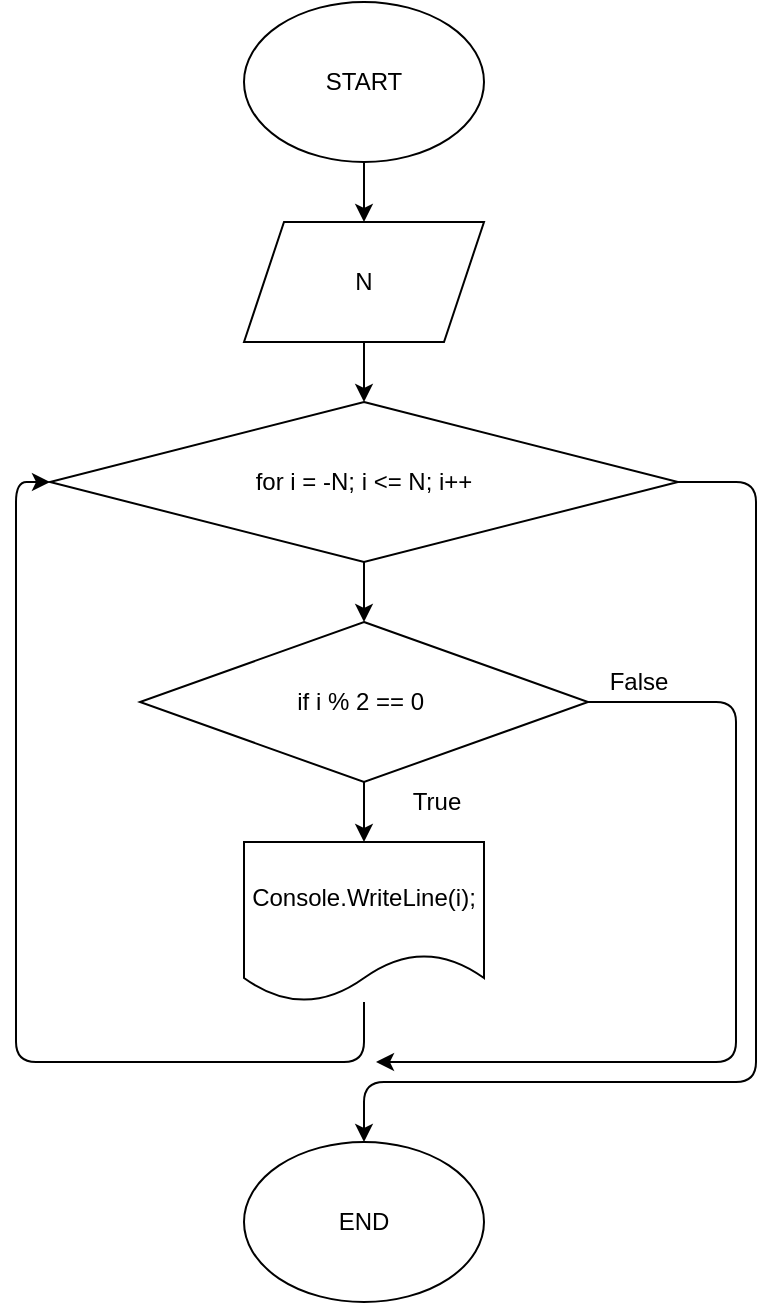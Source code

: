 <mxfile>
    <diagram id="KqX1auxQTn7EEspCHAgk" name="Страница 1">
        <mxGraphModel dx="980" dy="381" grid="1" gridSize="10" guides="1" tooltips="1" connect="1" arrows="1" fold="1" page="1" pageScale="1" pageWidth="827" pageHeight="1169" math="0" shadow="0">
            <root>
                <mxCell id="0"/>
                <mxCell id="1" parent="0"/>
                <mxCell id="4" value="" style="edgeStyle=none;html=1;" edge="1" parent="1" source="2" target="3">
                    <mxGeometry relative="1" as="geometry"/>
                </mxCell>
                <mxCell id="2" value="START" style="ellipse;whiteSpace=wrap;html=1;" vertex="1" parent="1">
                    <mxGeometry x="354" y="30" width="120" height="80" as="geometry"/>
                </mxCell>
                <mxCell id="6" value="" style="edgeStyle=none;html=1;" edge="1" parent="1" source="3" target="5">
                    <mxGeometry relative="1" as="geometry"/>
                </mxCell>
                <mxCell id="3" value="N" style="shape=parallelogram;perimeter=parallelogramPerimeter;whiteSpace=wrap;html=1;fixedSize=1;" vertex="1" parent="1">
                    <mxGeometry x="354" y="140" width="120" height="60" as="geometry"/>
                </mxCell>
                <mxCell id="8" value="" style="edgeStyle=none;html=1;" edge="1" parent="1" source="5" target="7">
                    <mxGeometry relative="1" as="geometry"/>
                </mxCell>
                <mxCell id="14" style="edgeStyle=none;html=1;exitX=1;exitY=0.5;exitDx=0;exitDy=0;entryX=0.5;entryY=0;entryDx=0;entryDy=0;" edge="1" parent="1" source="5" target="18">
                    <mxGeometry relative="1" as="geometry">
                        <mxPoint x="414" y="600" as="targetPoint"/>
                        <Array as="points">
                            <mxPoint x="610" y="270"/>
                            <mxPoint x="610" y="570"/>
                            <mxPoint x="414" y="570"/>
                        </Array>
                    </mxGeometry>
                </mxCell>
                <mxCell id="5" value="for i = -N; i &amp;lt;= N; i++" style="rhombus;whiteSpace=wrap;html=1;" vertex="1" parent="1">
                    <mxGeometry x="257" y="230" width="314" height="80" as="geometry"/>
                </mxCell>
                <mxCell id="12" value="" style="edgeStyle=none;html=1;" edge="1" parent="1" source="7" target="11">
                    <mxGeometry relative="1" as="geometry"/>
                </mxCell>
                <mxCell id="15" style="edgeStyle=none;html=1;" edge="1" parent="1" source="7">
                    <mxGeometry relative="1" as="geometry">
                        <mxPoint x="420" y="560" as="targetPoint"/>
                        <Array as="points">
                            <mxPoint x="600" y="380"/>
                            <mxPoint x="600" y="560"/>
                        </Array>
                    </mxGeometry>
                </mxCell>
                <mxCell id="7" value="if i % 2 == 0&amp;nbsp;" style="rhombus;whiteSpace=wrap;html=1;" vertex="1" parent="1">
                    <mxGeometry x="302" y="340" width="224" height="80" as="geometry"/>
                </mxCell>
                <mxCell id="13" style="edgeStyle=none;html=1;entryX=0;entryY=0.5;entryDx=0;entryDy=0;" edge="1" parent="1" source="11" target="5">
                    <mxGeometry relative="1" as="geometry">
                        <Array as="points">
                            <mxPoint x="414" y="560"/>
                            <mxPoint x="240" y="560"/>
                            <mxPoint x="240" y="420"/>
                            <mxPoint x="240" y="270"/>
                        </Array>
                    </mxGeometry>
                </mxCell>
                <mxCell id="11" value="Console.WriteLine(i);" style="shape=document;whiteSpace=wrap;html=1;boundedLbl=1;" vertex="1" parent="1">
                    <mxGeometry x="354" y="450" width="120" height="80" as="geometry"/>
                </mxCell>
                <mxCell id="16" value="True" style="text;html=1;align=center;verticalAlign=middle;resizable=0;points=[];autosize=1;strokeColor=none;fillColor=none;" vertex="1" parent="1">
                    <mxGeometry x="430" y="420" width="40" height="20" as="geometry"/>
                </mxCell>
                <mxCell id="17" value="False" style="text;html=1;align=center;verticalAlign=middle;resizable=0;points=[];autosize=1;strokeColor=none;fillColor=none;" vertex="1" parent="1">
                    <mxGeometry x="531" y="360" width="40" height="20" as="geometry"/>
                </mxCell>
                <mxCell id="18" value="END" style="ellipse;whiteSpace=wrap;html=1;" vertex="1" parent="1">
                    <mxGeometry x="354" y="600" width="120" height="80" as="geometry"/>
                </mxCell>
            </root>
        </mxGraphModel>
    </diagram>
</mxfile>